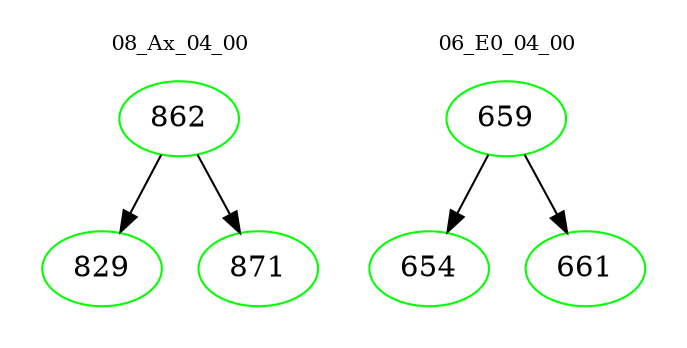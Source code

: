 digraph{
subgraph cluster_0 {
color = white
label = "08_Ax_04_00";
fontsize=10;
T0_862 [label="862", color="green"]
T0_862 -> T0_829 [color="black"]
T0_829 [label="829", color="green"]
T0_862 -> T0_871 [color="black"]
T0_871 [label="871", color="green"]
}
subgraph cluster_1 {
color = white
label = "06_E0_04_00";
fontsize=10;
T1_659 [label="659", color="green"]
T1_659 -> T1_654 [color="black"]
T1_654 [label="654", color="green"]
T1_659 -> T1_661 [color="black"]
T1_661 [label="661", color="green"]
}
}
